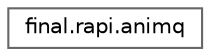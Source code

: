 digraph "Graphical Class Hierarchy"
{
 // LATEX_PDF_SIZE
  bgcolor="transparent";
  edge [fontname=Helvetica,fontsize=10,labelfontname=Helvetica,labelfontsize=10];
  node [fontname=Helvetica,fontsize=10,shape=box,height=0.2,width=0.4];
  rankdir="LR";
  Node0 [label="final.rapi.animq",height=0.2,width=0.4,color="grey40", fillcolor="white", style="filled",URL="$d5/d8a/classfinal_1_1rapi_1_1animq.html",tooltip=" "];
}
